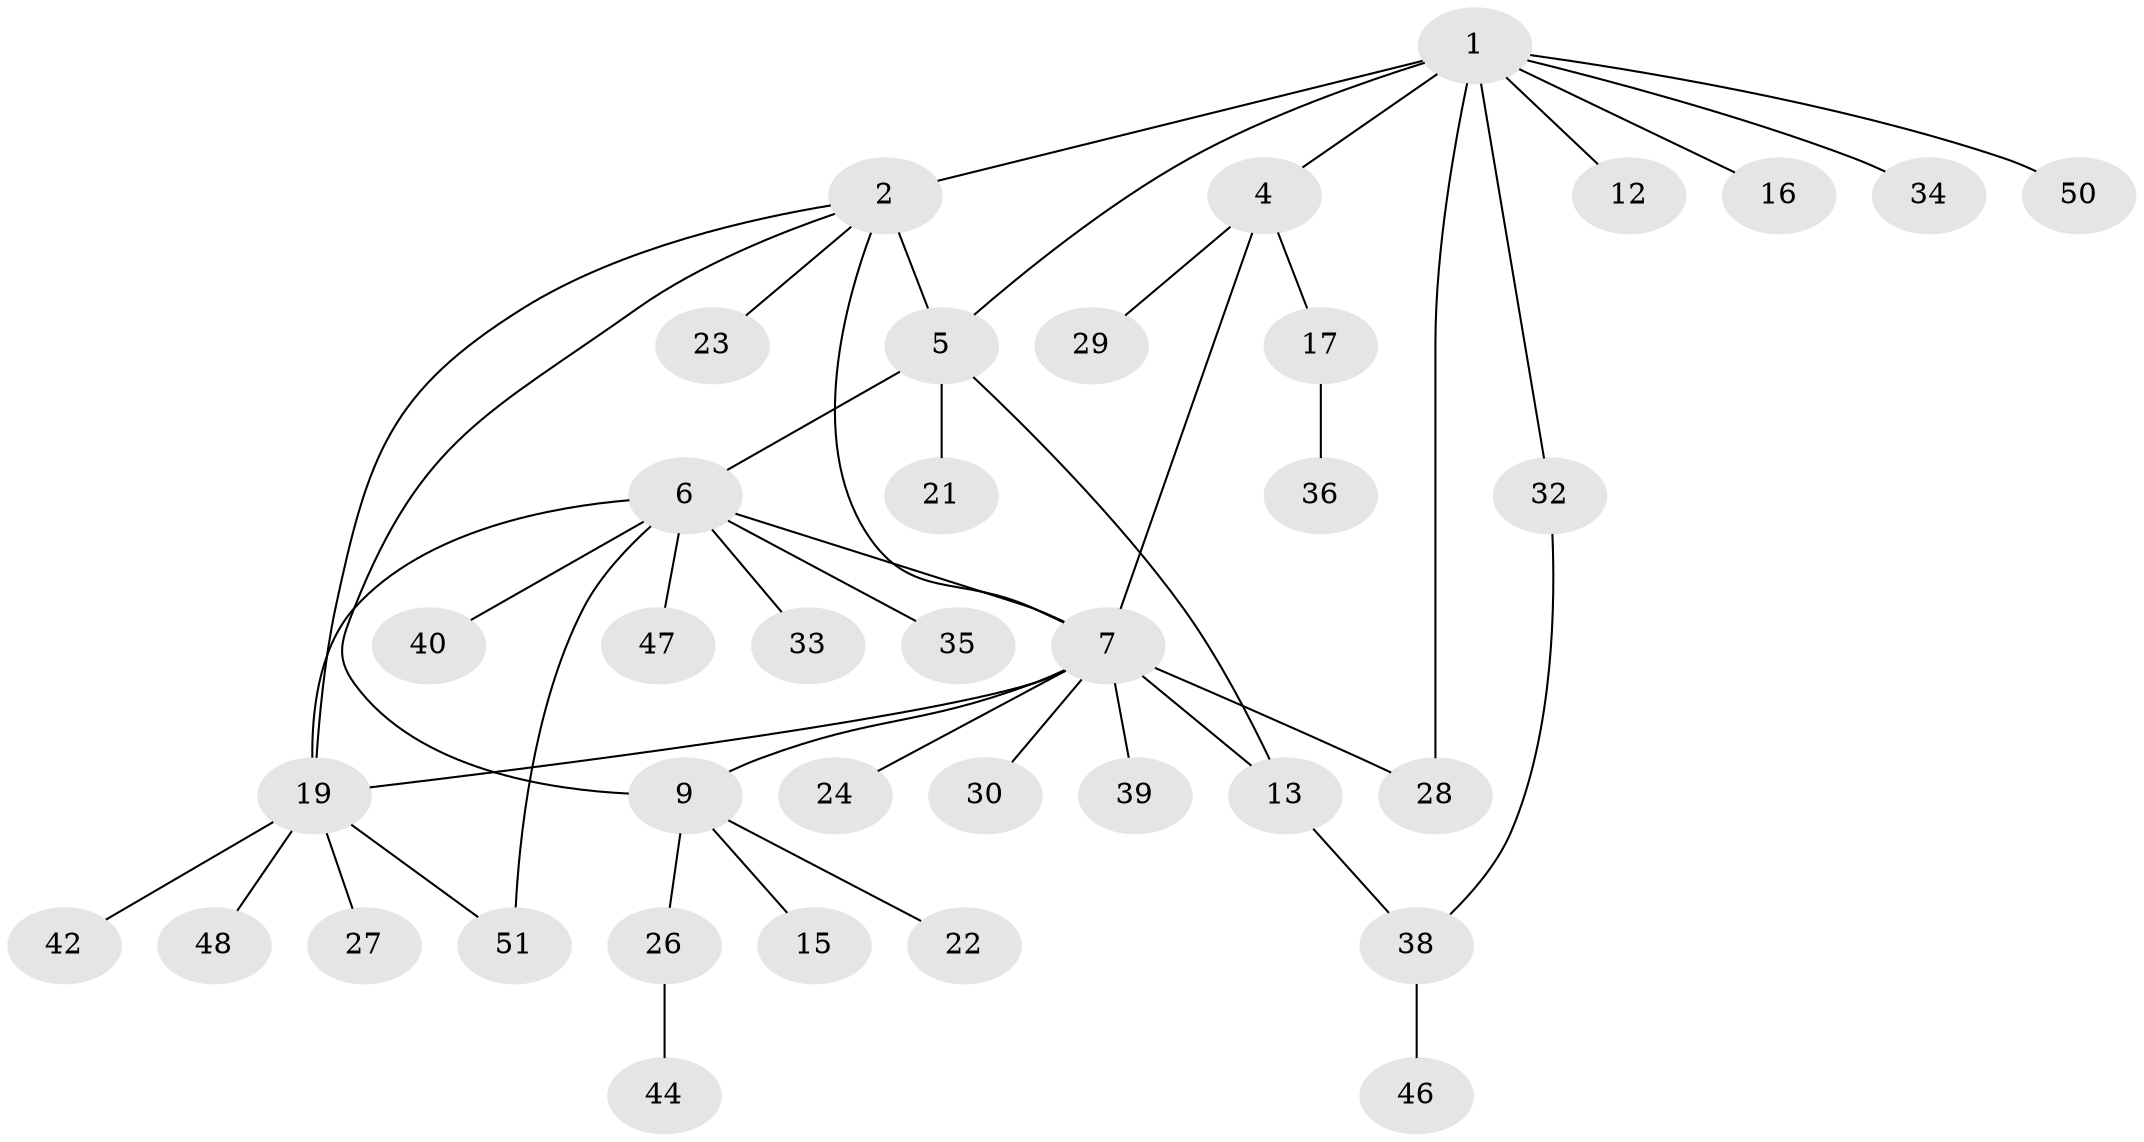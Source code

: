 // Generated by graph-tools (version 1.1) at 2025/52/02/27/25 19:52:20]
// undirected, 37 vertices, 46 edges
graph export_dot {
graph [start="1"]
  node [color=gray90,style=filled];
  1 [super="+3"];
  2 [super="+10"];
  4 [super="+14"];
  5 [super="+11"];
  6 [super="+18"];
  7 [super="+8"];
  9 [super="+49"];
  12;
  13 [super="+45"];
  15 [super="+31"];
  16;
  17 [super="+25"];
  19 [super="+20"];
  21;
  22;
  23 [super="+43"];
  24;
  26 [super="+52"];
  27;
  28;
  29;
  30;
  32;
  33;
  34;
  35;
  36 [super="+37"];
  38 [super="+41"];
  39;
  40 [super="+53"];
  42;
  44;
  46;
  47;
  48;
  50;
  51;
  1 -- 2 [weight=2];
  1 -- 32;
  1 -- 34;
  1 -- 50;
  1 -- 16;
  1 -- 4;
  1 -- 5;
  1 -- 12;
  1 -- 28;
  2 -- 5 [weight=2];
  2 -- 7;
  2 -- 19;
  2 -- 23;
  2 -- 9;
  4 -- 7;
  4 -- 17;
  4 -- 29;
  5 -- 6;
  5 -- 13;
  5 -- 21;
  6 -- 7;
  6 -- 33;
  6 -- 35;
  6 -- 40;
  6 -- 47;
  6 -- 19;
  6 -- 51;
  7 -- 28;
  7 -- 30;
  7 -- 39;
  7 -- 24;
  7 -- 9;
  7 -- 13;
  7 -- 19;
  9 -- 15;
  9 -- 22;
  9 -- 26;
  13 -- 38;
  17 -- 36;
  19 -- 42;
  19 -- 48;
  19 -- 51;
  19 -- 27;
  26 -- 44;
  32 -- 38;
  38 -- 46;
}
